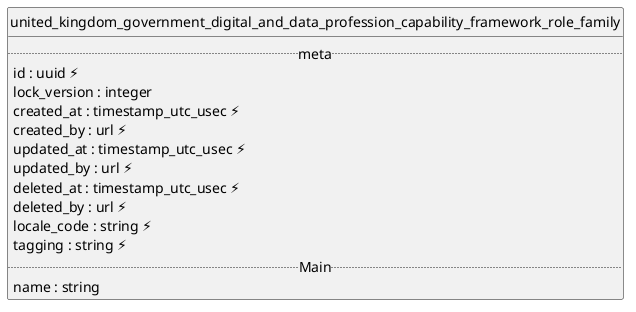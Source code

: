 @startuml uml
skinparam monochrome true
skinparam linetype ortho
hide circle

entity united_kingdom_government_digital_and_data_profession_capability_framework_role_family {
  .. meta ..
  id : uuid ⚡
  lock_version : integer
  created_at : timestamp_utc_usec ⚡
  created_by : url ⚡
  updated_at : timestamp_utc_usec ⚡
  updated_by : url ⚡
  deleted_at : timestamp_utc_usec ⚡
  deleted_by : url ⚡
  locale_code : string ⚡
  tagging : string ⚡
  .. Main ..
  name : string
}

@enduml
